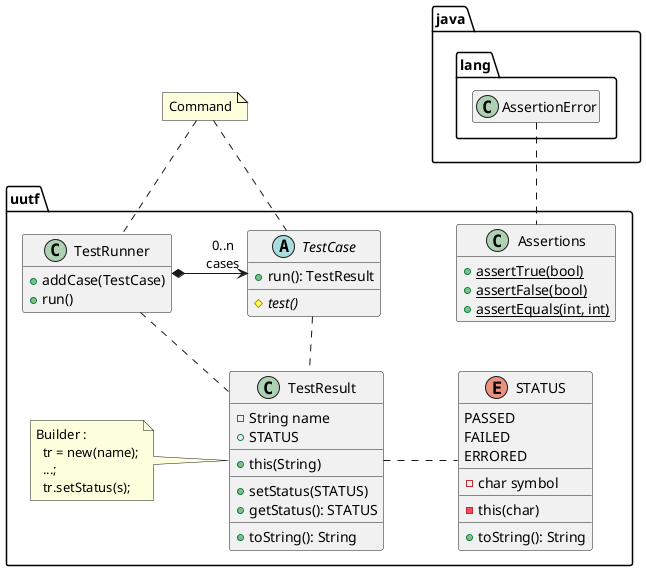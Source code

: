 @startuml

skinparam nodesep 75
skinparam ranksep 50
hide empty members



package uutf {

  class Assertions {
    + {static} assertTrue(bool)
    + {static} assertFalse(bool)
    + {static} assertEquals(int, int)
  }

  abstract class TestCase {
    + run(): TestResult
    __
    # {abstract} test()
  }

  class TestRunner {
    + addCase(TestCase)
    + run()
  }

  TestRunner *-> "0..n\ncases" TestCase
  TestCase .. TestResult
  TestRunner .. TestResult

enum STATUS {
  PASSED
  FAILED
  ERRORED
  __
  - char symbol
  __
  - this(char)
  __
  + toString(): String
}

class TestResult {
  - String name
  + STATUS
  __
  + this(String)
  __
  + setStatus(STATUS)
  + getStatus(): STATUS
  __
  + toString(): String
}
note left
 Builder :
   tr = new(name);
   ...;
   tr.setStatus(s);
end note
TestResult . STATUS

}

note "Command" as N1
N1 .. TestRunner
N1 .. TestCase

package java.lang {
  class AssertionError
}

AssertionError .. Assertions




@enduml
